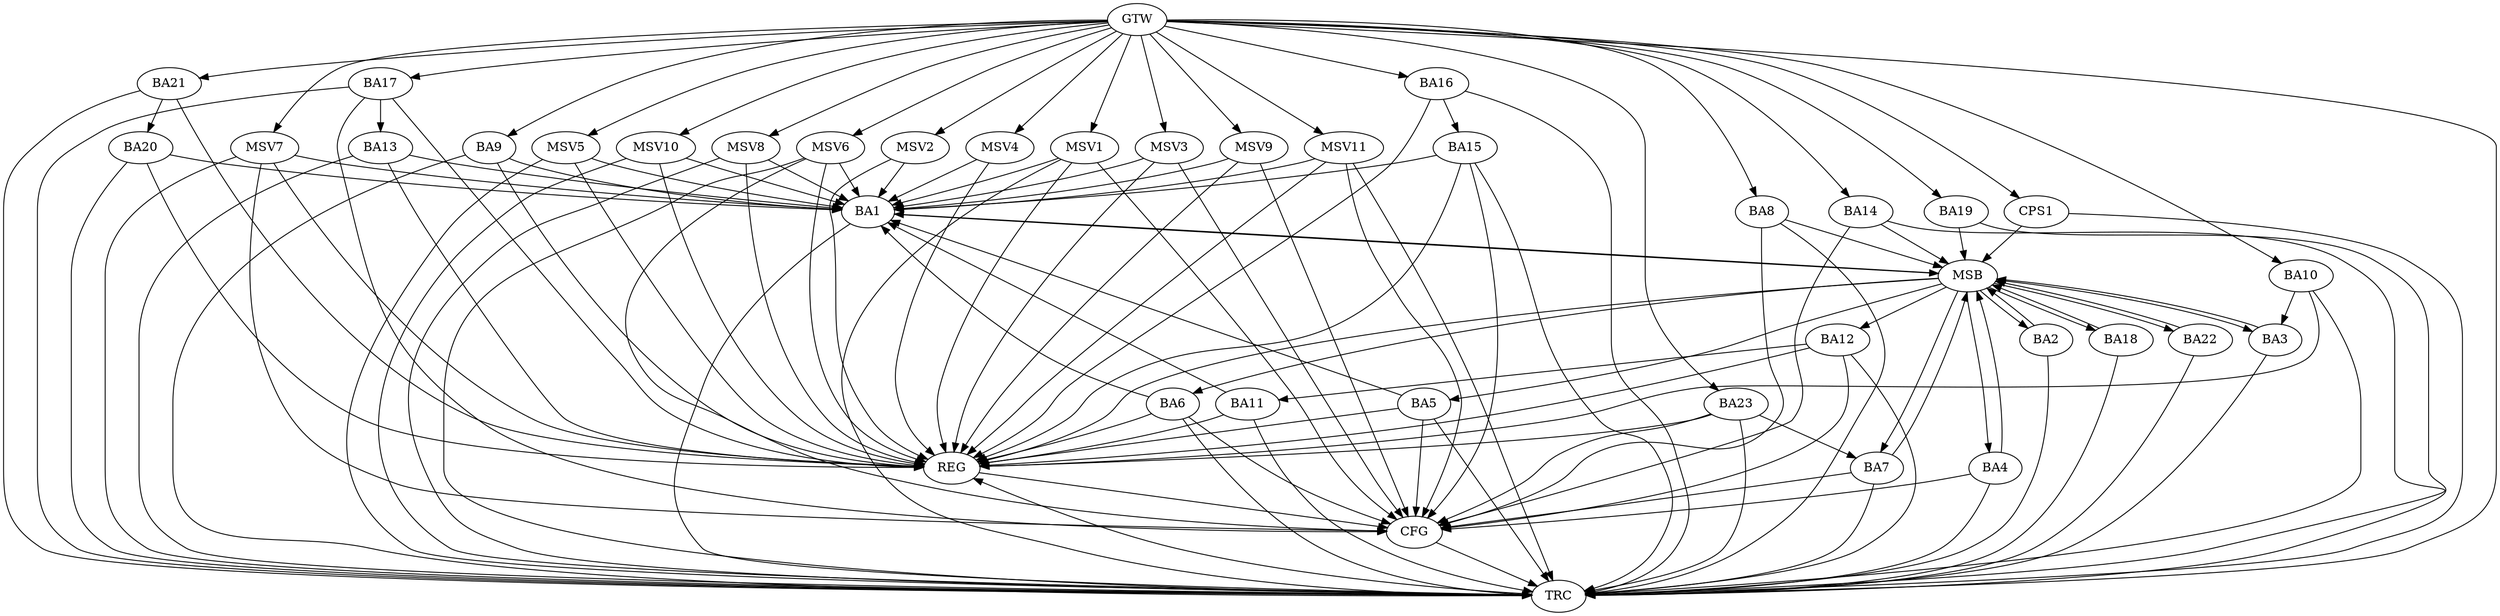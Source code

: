 strict digraph G {
  BA1 [ label="BA1" ];
  BA2 [ label="BA2" ];
  BA3 [ label="BA3" ];
  BA4 [ label="BA4" ];
  BA5 [ label="BA5" ];
  BA6 [ label="BA6" ];
  BA7 [ label="BA7" ];
  BA8 [ label="BA8" ];
  BA9 [ label="BA9" ];
  BA10 [ label="BA10" ];
  BA11 [ label="BA11" ];
  BA12 [ label="BA12" ];
  BA13 [ label="BA13" ];
  BA14 [ label="BA14" ];
  BA15 [ label="BA15" ];
  BA16 [ label="BA16" ];
  BA17 [ label="BA17" ];
  BA18 [ label="BA18" ];
  BA19 [ label="BA19" ];
  BA20 [ label="BA20" ];
  BA21 [ label="BA21" ];
  BA22 [ label="BA22" ];
  BA23 [ label="BA23" ];
  CPS1 [ label="CPS1" ];
  GTW [ label="GTW" ];
  REG [ label="REG" ];
  MSB [ label="MSB" ];
  CFG [ label="CFG" ];
  TRC [ label="TRC" ];
  MSV1 [ label="MSV1" ];
  MSV2 [ label="MSV2" ];
  MSV3 [ label="MSV3" ];
  MSV4 [ label="MSV4" ];
  MSV5 [ label="MSV5" ];
  MSV6 [ label="MSV6" ];
  MSV7 [ label="MSV7" ];
  MSV8 [ label="MSV8" ];
  MSV9 [ label="MSV9" ];
  MSV10 [ label="MSV10" ];
  MSV11 [ label="MSV11" ];
  BA5 -> BA1;
  BA6 -> BA1;
  BA9 -> BA1;
  BA10 -> BA3;
  BA11 -> BA1;
  BA12 -> BA11;
  BA13 -> BA1;
  BA15 -> BA1;
  BA16 -> BA15;
  BA17 -> BA13;
  BA20 -> BA1;
  BA21 -> BA20;
  BA23 -> BA7;
  GTW -> BA8;
  GTW -> BA9;
  GTW -> BA10;
  GTW -> BA14;
  GTW -> BA16;
  GTW -> BA17;
  GTW -> BA19;
  GTW -> BA21;
  GTW -> BA23;
  GTW -> CPS1;
  BA5 -> REG;
  BA6 -> REG;
  BA9 -> REG;
  BA10 -> REG;
  BA11 -> REG;
  BA12 -> REG;
  BA13 -> REG;
  BA15 -> REG;
  BA16 -> REG;
  BA17 -> REG;
  BA20 -> REG;
  BA21 -> REG;
  BA23 -> REG;
  BA1 -> MSB;
  MSB -> BA2;
  MSB -> REG;
  BA2 -> MSB;
  MSB -> BA1;
  BA3 -> MSB;
  BA4 -> MSB;
  BA7 -> MSB;
  MSB -> BA4;
  BA8 -> MSB;
  MSB -> BA3;
  BA14 -> MSB;
  MSB -> BA6;
  BA18 -> MSB;
  MSB -> BA12;
  BA19 -> MSB;
  BA22 -> MSB;
  MSB -> BA5;
  CPS1 -> MSB;
  MSB -> BA22;
  MSB -> BA18;
  MSB -> BA7;
  BA8 -> CFG;
  BA4 -> CFG;
  BA23 -> CFG;
  BA14 -> CFG;
  BA5 -> CFG;
  BA6 -> CFG;
  BA12 -> CFG;
  BA17 -> CFG;
  BA15 -> CFG;
  BA7 -> CFG;
  REG -> CFG;
  BA1 -> TRC;
  BA2 -> TRC;
  BA3 -> TRC;
  BA4 -> TRC;
  BA5 -> TRC;
  BA6 -> TRC;
  BA7 -> TRC;
  BA8 -> TRC;
  BA9 -> TRC;
  BA10 -> TRC;
  BA11 -> TRC;
  BA12 -> TRC;
  BA13 -> TRC;
  BA14 -> TRC;
  BA15 -> TRC;
  BA16 -> TRC;
  BA17 -> TRC;
  BA18 -> TRC;
  BA19 -> TRC;
  BA20 -> TRC;
  BA21 -> TRC;
  BA22 -> TRC;
  BA23 -> TRC;
  CPS1 -> TRC;
  GTW -> TRC;
  CFG -> TRC;
  TRC -> REG;
  MSV1 -> BA1;
  GTW -> MSV1;
  MSV1 -> REG;
  MSV1 -> TRC;
  MSV1 -> CFG;
  MSV2 -> BA1;
  MSV3 -> BA1;
  GTW -> MSV2;
  MSV2 -> REG;
  GTW -> MSV3;
  MSV3 -> REG;
  MSV3 -> CFG;
  MSV4 -> BA1;
  GTW -> MSV4;
  MSV4 -> REG;
  MSV5 -> BA1;
  GTW -> MSV5;
  MSV5 -> REG;
  MSV5 -> TRC;
  MSV6 -> BA1;
  GTW -> MSV6;
  MSV6 -> REG;
  MSV6 -> TRC;
  MSV6 -> CFG;
  MSV7 -> BA1;
  GTW -> MSV7;
  MSV7 -> REG;
  MSV7 -> TRC;
  MSV7 -> CFG;
  MSV8 -> BA1;
  GTW -> MSV8;
  MSV8 -> REG;
  MSV8 -> TRC;
  MSV9 -> BA1;
  GTW -> MSV9;
  MSV9 -> REG;
  MSV9 -> CFG;
  MSV10 -> BA1;
  GTW -> MSV10;
  MSV10 -> REG;
  MSV10 -> TRC;
  MSV11 -> BA1;
  GTW -> MSV11;
  MSV11 -> REG;
  MSV11 -> TRC;
  MSV11 -> CFG;
}
